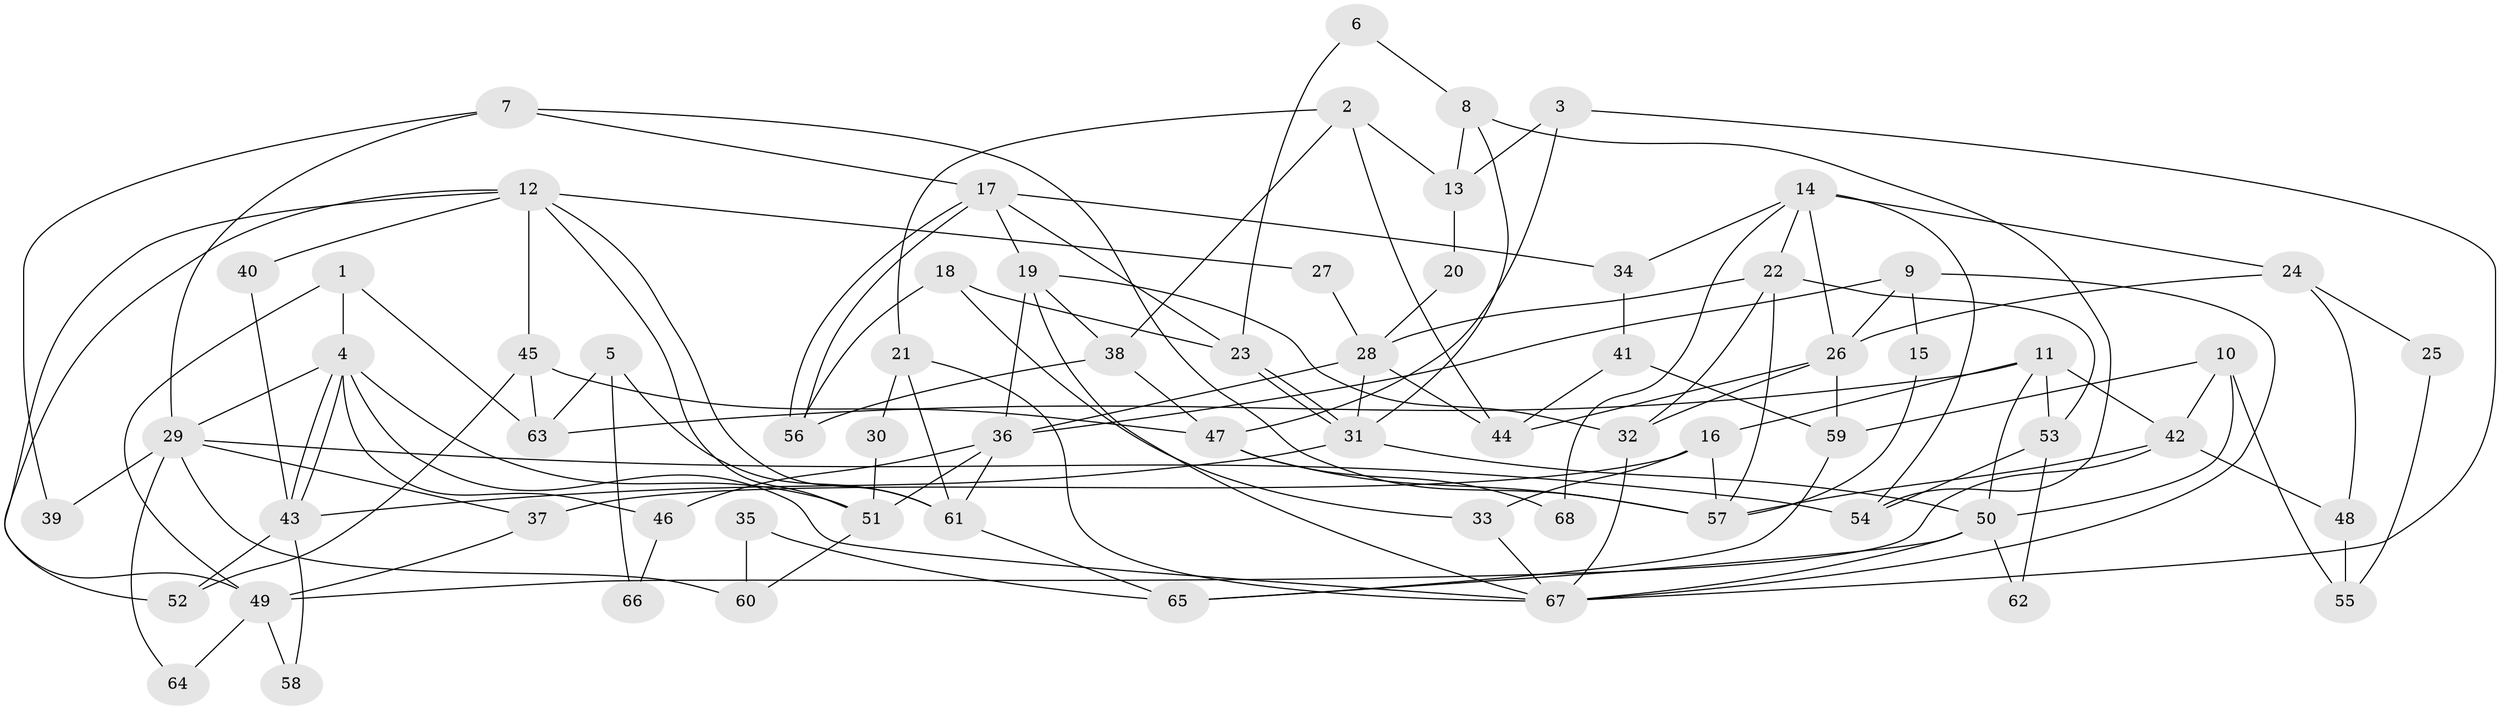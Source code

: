 // coarse degree distribution, {3: 0.1702127659574468, 4: 0.2127659574468085, 9: 0.0425531914893617, 6: 0.06382978723404255, 5: 0.1276595744680851, 10: 0.02127659574468085, 7: 0.0851063829787234, 2: 0.2127659574468085, 8: 0.0425531914893617, 12: 0.02127659574468085}
// Generated by graph-tools (version 1.1) at 2025/18/03/04/25 18:18:29]
// undirected, 68 vertices, 136 edges
graph export_dot {
graph [start="1"]
  node [color=gray90,style=filled];
  1;
  2;
  3;
  4;
  5;
  6;
  7;
  8;
  9;
  10;
  11;
  12;
  13;
  14;
  15;
  16;
  17;
  18;
  19;
  20;
  21;
  22;
  23;
  24;
  25;
  26;
  27;
  28;
  29;
  30;
  31;
  32;
  33;
  34;
  35;
  36;
  37;
  38;
  39;
  40;
  41;
  42;
  43;
  44;
  45;
  46;
  47;
  48;
  49;
  50;
  51;
  52;
  53;
  54;
  55;
  56;
  57;
  58;
  59;
  60;
  61;
  62;
  63;
  64;
  65;
  66;
  67;
  68;
  1 -- 49;
  1 -- 4;
  1 -- 63;
  2 -- 44;
  2 -- 38;
  2 -- 13;
  2 -- 21;
  3 -- 67;
  3 -- 13;
  3 -- 47;
  4 -- 43;
  4 -- 43;
  4 -- 67;
  4 -- 29;
  4 -- 46;
  4 -- 51;
  5 -- 61;
  5 -- 63;
  5 -- 66;
  6 -- 8;
  6 -- 23;
  7 -- 57;
  7 -- 29;
  7 -- 17;
  7 -- 39;
  8 -- 31;
  8 -- 54;
  8 -- 13;
  9 -- 67;
  9 -- 36;
  9 -- 15;
  9 -- 26;
  10 -- 59;
  10 -- 42;
  10 -- 50;
  10 -- 55;
  11 -- 50;
  11 -- 53;
  11 -- 16;
  11 -- 42;
  11 -- 63;
  12 -- 52;
  12 -- 51;
  12 -- 27;
  12 -- 40;
  12 -- 45;
  12 -- 49;
  12 -- 61;
  13 -- 20;
  14 -- 34;
  14 -- 22;
  14 -- 24;
  14 -- 26;
  14 -- 54;
  14 -- 68;
  15 -- 57;
  16 -- 57;
  16 -- 33;
  16 -- 37;
  17 -- 56;
  17 -- 56;
  17 -- 19;
  17 -- 23;
  17 -- 34;
  18 -- 23;
  18 -- 56;
  18 -- 33;
  19 -- 67;
  19 -- 32;
  19 -- 36;
  19 -- 38;
  20 -- 28;
  21 -- 67;
  21 -- 30;
  21 -- 61;
  22 -- 32;
  22 -- 28;
  22 -- 53;
  22 -- 57;
  23 -- 31;
  23 -- 31;
  24 -- 26;
  24 -- 25;
  24 -- 48;
  25 -- 55;
  26 -- 32;
  26 -- 44;
  26 -- 59;
  27 -- 28;
  28 -- 36;
  28 -- 31;
  28 -- 44;
  29 -- 37;
  29 -- 39;
  29 -- 54;
  29 -- 60;
  29 -- 64;
  30 -- 51;
  31 -- 50;
  31 -- 43;
  32 -- 67;
  33 -- 67;
  34 -- 41;
  35 -- 60;
  35 -- 65;
  36 -- 61;
  36 -- 46;
  36 -- 51;
  37 -- 49;
  38 -- 47;
  38 -- 56;
  40 -- 43;
  41 -- 44;
  41 -- 59;
  42 -- 57;
  42 -- 48;
  42 -- 49;
  43 -- 52;
  43 -- 58;
  45 -- 63;
  45 -- 47;
  45 -- 52;
  46 -- 66;
  47 -- 57;
  47 -- 68;
  48 -- 55;
  49 -- 58;
  49 -- 64;
  50 -- 67;
  50 -- 62;
  50 -- 65;
  51 -- 60;
  53 -- 54;
  53 -- 62;
  59 -- 65;
  61 -- 65;
}
